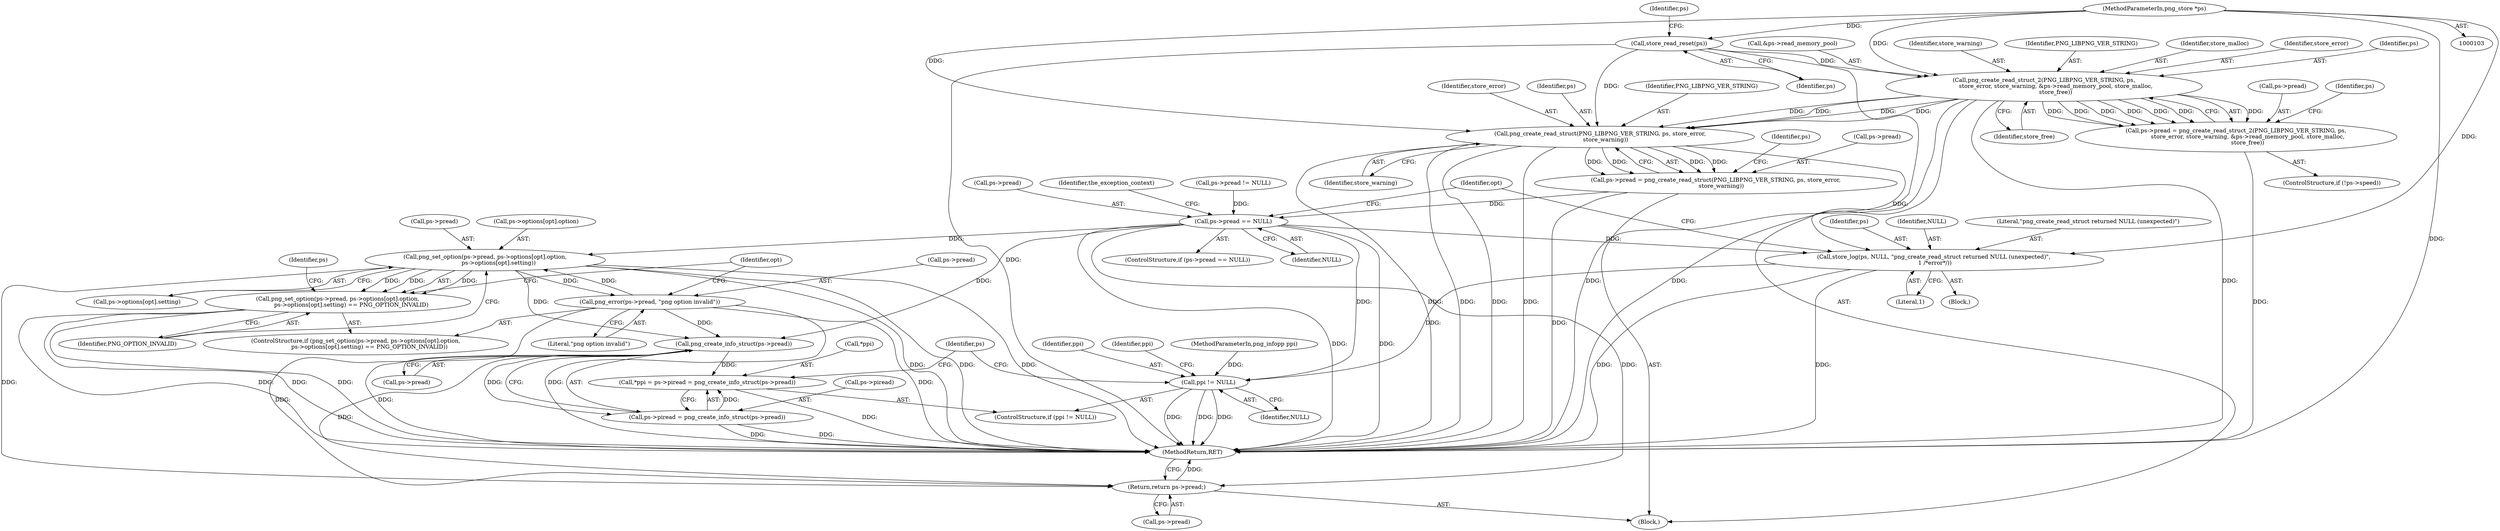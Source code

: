 digraph "0_Android_9d4853418ab2f754c2b63e091c29c5529b8b86ca_129@API" {
"1000141" [label="(Call,png_create_read_struct_2(PNG_LIBPNG_VER_STRING, ps,\n             store_error, store_warning, &ps->read_memory_pool, store_malloc,\n             store_free))"];
"1000130" [label="(Call,store_read_reset(ps))"];
"1000104" [label="(MethodParameterIn,png_store *ps)"];
"1000137" [label="(Call,ps->pread = png_create_read_struct_2(PNG_LIBPNG_VER_STRING, ps,\n             store_error, store_warning, &ps->read_memory_pool, store_malloc,\n             store_free))"];
"1000157" [label="(Call,png_create_read_struct(PNG_LIBPNG_VER_STRING, ps, store_error,\n      store_warning))"];
"1000153" [label="(Call,ps->pread = png_create_read_struct(PNG_LIBPNG_VER_STRING, ps, store_error,\n      store_warning))"];
"1000163" [label="(Call,ps->pread == NULL)"];
"1000176" [label="(Call,store_log(ps, NULL, \"png_create_read_struct returned NULL (unexpected)\",\n 1 /*error*/))"];
"1000223" [label="(Call,ppi != NULL)"];
"1000197" [label="(Call,png_set_option(ps->pread, ps->options[opt].option,\n               ps->options[opt].setting))"];
"1000196" [label="(Call,png_set_option(ps->pread, ps->options[opt].option,\n               ps->options[opt].setting) == PNG_OPTION_INVALID)"];
"1000216" [label="(Call,png_error(ps->pread, \"png option invalid\"))"];
"1000233" [label="(Call,png_create_info_struct(ps->pread))"];
"1000226" [label="(Call,*ppi = ps->piread = png_create_info_struct(ps->pread))"];
"1000229" [label="(Call,ps->piread = png_create_info_struct(ps->pread))"];
"1000237" [label="(Return,return ps->pread;)"];
"1000105" [label="(MethodParameterIn,png_infopp ppi)"];
"1000130" [label="(Call,store_read_reset(ps))"];
"1000146" [label="(Call,&ps->read_memory_pool)"];
"1000145" [label="(Identifier,store_warning)"];
"1000131" [label="(Identifier,ps)"];
"1000241" [label="(MethodReturn,RET)"];
"1000142" [label="(Identifier,PNG_LIBPNG_VER_STRING)"];
"1000165" [label="(Identifier,ps)"];
"1000186" [label="(Identifier,opt)"];
"1000161" [label="(Identifier,store_warning)"];
"1000224" [label="(Identifier,ppi)"];
"1000222" [label="(ControlStructure,if (ppi != NULL))"];
"1000233" [label="(Call,png_create_info_struct(ps->pread))"];
"1000237" [label="(Return,return ps->pread;)"];
"1000137" [label="(Call,ps->pread = png_create_read_struct_2(PNG_LIBPNG_VER_STRING, ps,\n             store_error, store_warning, &ps->read_memory_pool, store_malloc,\n             store_free))"];
"1000234" [label="(Call,ps->pread)"];
"1000150" [label="(Identifier,store_malloc)"];
"1000155" [label="(Identifier,ps)"];
"1000164" [label="(Call,ps->pread)"];
"1000197" [label="(Call,png_set_option(ps->pread, ps->options[opt].option,\n               ps->options[opt].setting))"];
"1000163" [label="(Call,ps->pread == NULL)"];
"1000168" [label="(Block,)"];
"1000144" [label="(Identifier,store_error)"];
"1000176" [label="(Call,store_log(ps, NULL, \"png_create_read_struct returned NULL (unexpected)\",\n 1 /*error*/))"];
"1000162" [label="(ControlStructure,if (ps->pread == NULL))"];
"1000218" [label="(Identifier,ps)"];
"1000143" [label="(Identifier,ps)"];
"1000177" [label="(Identifier,ps)"];
"1000226" [label="(Call,*ppi = ps->piread = png_create_info_struct(ps->pread))"];
"1000230" [label="(Call,ps->piread)"];
"1000180" [label="(Literal,1)"];
"1000194" [label="(Identifier,opt)"];
"1000159" [label="(Identifier,ps)"];
"1000167" [label="(Identifier,NULL)"];
"1000198" [label="(Call,ps->pread)"];
"1000138" [label="(Call,ps->pread)"];
"1000132" [label="(ControlStructure,if (!ps->speed))"];
"1000108" [label="(Block,)"];
"1000135" [label="(Identifier,ps)"];
"1000178" [label="(Identifier,NULL)"];
"1000196" [label="(Call,png_set_option(ps->pread, ps->options[opt].option,\n               ps->options[opt].setting) == PNG_OPTION_INVALID)"];
"1000195" [label="(ControlStructure,if (png_set_option(ps->pread, ps->options[opt].option,\n               ps->options[opt].setting) == PNG_OPTION_INVALID))"];
"1000208" [label="(Call,ps->options[opt].setting)"];
"1000157" [label="(Call,png_create_read_struct(PNG_LIBPNG_VER_STRING, ps, store_error,\n      store_warning))"];
"1000223" [label="(Call,ppi != NULL)"];
"1000225" [label="(Identifier,NULL)"];
"1000220" [label="(Literal,\"png option invalid\")"];
"1000229" [label="(Call,ps->piread = png_create_info_struct(ps->pread))"];
"1000227" [label="(Call,*ppi)"];
"1000158" [label="(Identifier,PNG_LIBPNG_VER_STRING)"];
"1000153" [label="(Call,ps->pread = png_create_read_struct(PNG_LIBPNG_VER_STRING, ps, store_error,\n      store_warning))"];
"1000171" [label="(Identifier,the_exception_context)"];
"1000238" [label="(Call,ps->pread)"];
"1000120" [label="(Call,ps->pread != NULL)"];
"1000215" [label="(Identifier,PNG_OPTION_INVALID)"];
"1000151" [label="(Identifier,store_free)"];
"1000179" [label="(Literal,\"png_create_read_struct returned NULL (unexpected)\")"];
"1000239" [label="(Identifier,ps)"];
"1000141" [label="(Call,png_create_read_struct_2(PNG_LIBPNG_VER_STRING, ps,\n             store_error, store_warning, &ps->read_memory_pool, store_malloc,\n             store_free))"];
"1000216" [label="(Call,png_error(ps->pread, \"png option invalid\"))"];
"1000104" [label="(MethodParameterIn,png_store *ps)"];
"1000154" [label="(Call,ps->pread)"];
"1000160" [label="(Identifier,store_error)"];
"1000201" [label="(Call,ps->options[opt].option)"];
"1000217" [label="(Call,ps->pread)"];
"1000228" [label="(Identifier,ppi)"];
"1000141" -> "1000137"  [label="AST: "];
"1000141" -> "1000151"  [label="CFG: "];
"1000142" -> "1000141"  [label="AST: "];
"1000143" -> "1000141"  [label="AST: "];
"1000144" -> "1000141"  [label="AST: "];
"1000145" -> "1000141"  [label="AST: "];
"1000146" -> "1000141"  [label="AST: "];
"1000150" -> "1000141"  [label="AST: "];
"1000151" -> "1000141"  [label="AST: "];
"1000137" -> "1000141"  [label="CFG: "];
"1000141" -> "1000241"  [label="DDG: "];
"1000141" -> "1000241"  [label="DDG: "];
"1000141" -> "1000241"  [label="DDG: "];
"1000141" -> "1000137"  [label="DDG: "];
"1000141" -> "1000137"  [label="DDG: "];
"1000141" -> "1000137"  [label="DDG: "];
"1000141" -> "1000137"  [label="DDG: "];
"1000141" -> "1000137"  [label="DDG: "];
"1000141" -> "1000137"  [label="DDG: "];
"1000141" -> "1000137"  [label="DDG: "];
"1000130" -> "1000141"  [label="DDG: "];
"1000104" -> "1000141"  [label="DDG: "];
"1000141" -> "1000157"  [label="DDG: "];
"1000141" -> "1000157"  [label="DDG: "];
"1000141" -> "1000157"  [label="DDG: "];
"1000141" -> "1000157"  [label="DDG: "];
"1000130" -> "1000108"  [label="AST: "];
"1000130" -> "1000131"  [label="CFG: "];
"1000131" -> "1000130"  [label="AST: "];
"1000135" -> "1000130"  [label="CFG: "];
"1000130" -> "1000241"  [label="DDG: "];
"1000104" -> "1000130"  [label="DDG: "];
"1000130" -> "1000157"  [label="DDG: "];
"1000104" -> "1000103"  [label="AST: "];
"1000104" -> "1000241"  [label="DDG: "];
"1000104" -> "1000157"  [label="DDG: "];
"1000104" -> "1000176"  [label="DDG: "];
"1000137" -> "1000132"  [label="AST: "];
"1000138" -> "1000137"  [label="AST: "];
"1000155" -> "1000137"  [label="CFG: "];
"1000137" -> "1000241"  [label="DDG: "];
"1000157" -> "1000153"  [label="AST: "];
"1000157" -> "1000161"  [label="CFG: "];
"1000158" -> "1000157"  [label="AST: "];
"1000159" -> "1000157"  [label="AST: "];
"1000160" -> "1000157"  [label="AST: "];
"1000161" -> "1000157"  [label="AST: "];
"1000153" -> "1000157"  [label="CFG: "];
"1000157" -> "1000241"  [label="DDG: "];
"1000157" -> "1000241"  [label="DDG: "];
"1000157" -> "1000241"  [label="DDG: "];
"1000157" -> "1000241"  [label="DDG: "];
"1000157" -> "1000153"  [label="DDG: "];
"1000157" -> "1000153"  [label="DDG: "];
"1000157" -> "1000153"  [label="DDG: "];
"1000157" -> "1000153"  [label="DDG: "];
"1000157" -> "1000176"  [label="DDG: "];
"1000153" -> "1000108"  [label="AST: "];
"1000154" -> "1000153"  [label="AST: "];
"1000165" -> "1000153"  [label="CFG: "];
"1000153" -> "1000241"  [label="DDG: "];
"1000153" -> "1000163"  [label="DDG: "];
"1000163" -> "1000162"  [label="AST: "];
"1000163" -> "1000167"  [label="CFG: "];
"1000164" -> "1000163"  [label="AST: "];
"1000167" -> "1000163"  [label="AST: "];
"1000171" -> "1000163"  [label="CFG: "];
"1000186" -> "1000163"  [label="CFG: "];
"1000163" -> "1000241"  [label="DDG: "];
"1000163" -> "1000241"  [label="DDG: "];
"1000120" -> "1000163"  [label="DDG: "];
"1000163" -> "1000176"  [label="DDG: "];
"1000163" -> "1000197"  [label="DDG: "];
"1000163" -> "1000223"  [label="DDG: "];
"1000163" -> "1000233"  [label="DDG: "];
"1000163" -> "1000237"  [label="DDG: "];
"1000176" -> "1000168"  [label="AST: "];
"1000176" -> "1000180"  [label="CFG: "];
"1000177" -> "1000176"  [label="AST: "];
"1000178" -> "1000176"  [label="AST: "];
"1000179" -> "1000176"  [label="AST: "];
"1000180" -> "1000176"  [label="AST: "];
"1000186" -> "1000176"  [label="CFG: "];
"1000176" -> "1000241"  [label="DDG: "];
"1000176" -> "1000241"  [label="DDG: "];
"1000176" -> "1000223"  [label="DDG: "];
"1000223" -> "1000222"  [label="AST: "];
"1000223" -> "1000225"  [label="CFG: "];
"1000224" -> "1000223"  [label="AST: "];
"1000225" -> "1000223"  [label="AST: "];
"1000228" -> "1000223"  [label="CFG: "];
"1000239" -> "1000223"  [label="CFG: "];
"1000223" -> "1000241"  [label="DDG: "];
"1000223" -> "1000241"  [label="DDG: "];
"1000223" -> "1000241"  [label="DDG: "];
"1000105" -> "1000223"  [label="DDG: "];
"1000197" -> "1000196"  [label="AST: "];
"1000197" -> "1000208"  [label="CFG: "];
"1000198" -> "1000197"  [label="AST: "];
"1000201" -> "1000197"  [label="AST: "];
"1000208" -> "1000197"  [label="AST: "];
"1000215" -> "1000197"  [label="CFG: "];
"1000197" -> "1000241"  [label="DDG: "];
"1000197" -> "1000241"  [label="DDG: "];
"1000197" -> "1000241"  [label="DDG: "];
"1000197" -> "1000196"  [label="DDG: "];
"1000197" -> "1000196"  [label="DDG: "];
"1000197" -> "1000196"  [label="DDG: "];
"1000216" -> "1000197"  [label="DDG: "];
"1000197" -> "1000216"  [label="DDG: "];
"1000197" -> "1000233"  [label="DDG: "];
"1000197" -> "1000237"  [label="DDG: "];
"1000196" -> "1000195"  [label="AST: "];
"1000196" -> "1000215"  [label="CFG: "];
"1000215" -> "1000196"  [label="AST: "];
"1000218" -> "1000196"  [label="CFG: "];
"1000194" -> "1000196"  [label="CFG: "];
"1000196" -> "1000241"  [label="DDG: "];
"1000196" -> "1000241"  [label="DDG: "];
"1000196" -> "1000241"  [label="DDG: "];
"1000216" -> "1000195"  [label="AST: "];
"1000216" -> "1000220"  [label="CFG: "];
"1000217" -> "1000216"  [label="AST: "];
"1000220" -> "1000216"  [label="AST: "];
"1000194" -> "1000216"  [label="CFG: "];
"1000216" -> "1000241"  [label="DDG: "];
"1000216" -> "1000241"  [label="DDG: "];
"1000216" -> "1000233"  [label="DDG: "];
"1000216" -> "1000237"  [label="DDG: "];
"1000233" -> "1000229"  [label="AST: "];
"1000233" -> "1000234"  [label="CFG: "];
"1000234" -> "1000233"  [label="AST: "];
"1000229" -> "1000233"  [label="CFG: "];
"1000233" -> "1000241"  [label="DDG: "];
"1000233" -> "1000226"  [label="DDG: "];
"1000233" -> "1000229"  [label="DDG: "];
"1000233" -> "1000237"  [label="DDG: "];
"1000226" -> "1000222"  [label="AST: "];
"1000226" -> "1000229"  [label="CFG: "];
"1000227" -> "1000226"  [label="AST: "];
"1000229" -> "1000226"  [label="AST: "];
"1000239" -> "1000226"  [label="CFG: "];
"1000226" -> "1000241"  [label="DDG: "];
"1000229" -> "1000226"  [label="DDG: "];
"1000230" -> "1000229"  [label="AST: "];
"1000229" -> "1000241"  [label="DDG: "];
"1000229" -> "1000241"  [label="DDG: "];
"1000237" -> "1000108"  [label="AST: "];
"1000237" -> "1000238"  [label="CFG: "];
"1000238" -> "1000237"  [label="AST: "];
"1000241" -> "1000237"  [label="CFG: "];
"1000237" -> "1000241"  [label="DDG: "];
}
